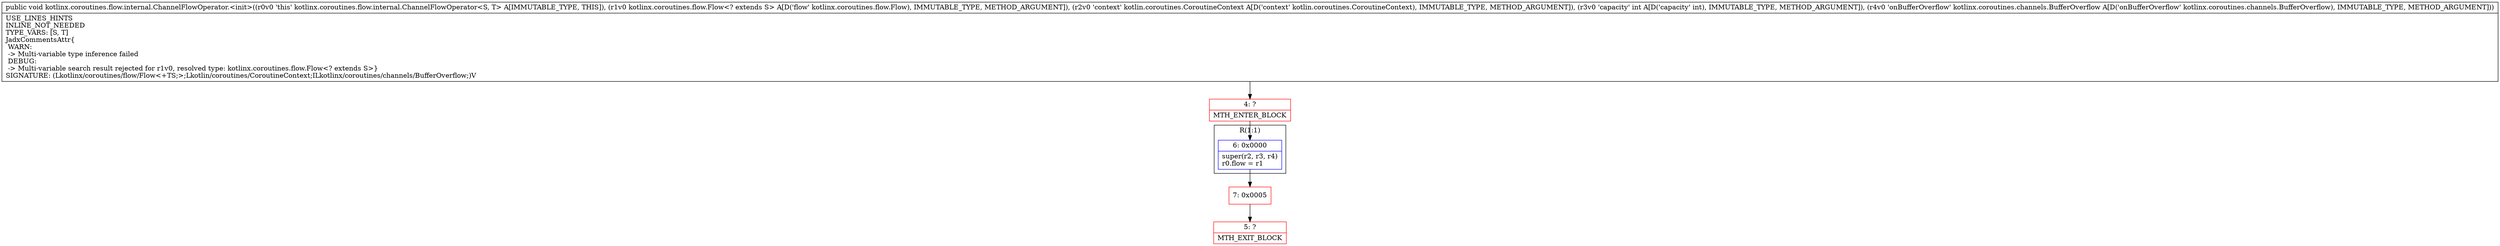 digraph "CFG forkotlinx.coroutines.flow.internal.ChannelFlowOperator.\<init\>(Lkotlinx\/coroutines\/flow\/Flow;Lkotlin\/coroutines\/CoroutineContext;ILkotlinx\/coroutines\/channels\/BufferOverflow;)V" {
subgraph cluster_Region_242853315 {
label = "R(1:1)";
node [shape=record,color=blue];
Node_6 [shape=record,label="{6\:\ 0x0000|super(r2, r3, r4)\lr0.flow = r1\l}"];
}
Node_4 [shape=record,color=red,label="{4\:\ ?|MTH_ENTER_BLOCK\l}"];
Node_7 [shape=record,color=red,label="{7\:\ 0x0005}"];
Node_5 [shape=record,color=red,label="{5\:\ ?|MTH_EXIT_BLOCK\l}"];
MethodNode[shape=record,label="{public void kotlinx.coroutines.flow.internal.ChannelFlowOperator.\<init\>((r0v0 'this' kotlinx.coroutines.flow.internal.ChannelFlowOperator\<S, T\> A[IMMUTABLE_TYPE, THIS]), (r1v0 kotlinx.coroutines.flow.Flow\<? extends S\> A[D('flow' kotlinx.coroutines.flow.Flow), IMMUTABLE_TYPE, METHOD_ARGUMENT]), (r2v0 'context' kotlin.coroutines.CoroutineContext A[D('context' kotlin.coroutines.CoroutineContext), IMMUTABLE_TYPE, METHOD_ARGUMENT]), (r3v0 'capacity' int A[D('capacity' int), IMMUTABLE_TYPE, METHOD_ARGUMENT]), (r4v0 'onBufferOverflow' kotlinx.coroutines.channels.BufferOverflow A[D('onBufferOverflow' kotlinx.coroutines.channels.BufferOverflow), IMMUTABLE_TYPE, METHOD_ARGUMENT]))  | USE_LINES_HINTS\lINLINE_NOT_NEEDED\lTYPE_VARS: [S, T]\lJadxCommentsAttr\{\l WARN: \l \-\> Multi\-variable type inference failed\l DEBUG: \l \-\> Multi\-variable search result rejected for r1v0, resolved type: kotlinx.coroutines.flow.Flow\<? extends S\>\}\lSIGNATURE: (Lkotlinx\/coroutines\/flow\/Flow\<+TS;\>;Lkotlin\/coroutines\/CoroutineContext;ILkotlinx\/coroutines\/channels\/BufferOverflow;)V\l}"];
MethodNode -> Node_4;Node_6 -> Node_7;
Node_4 -> Node_6;
Node_7 -> Node_5;
}

